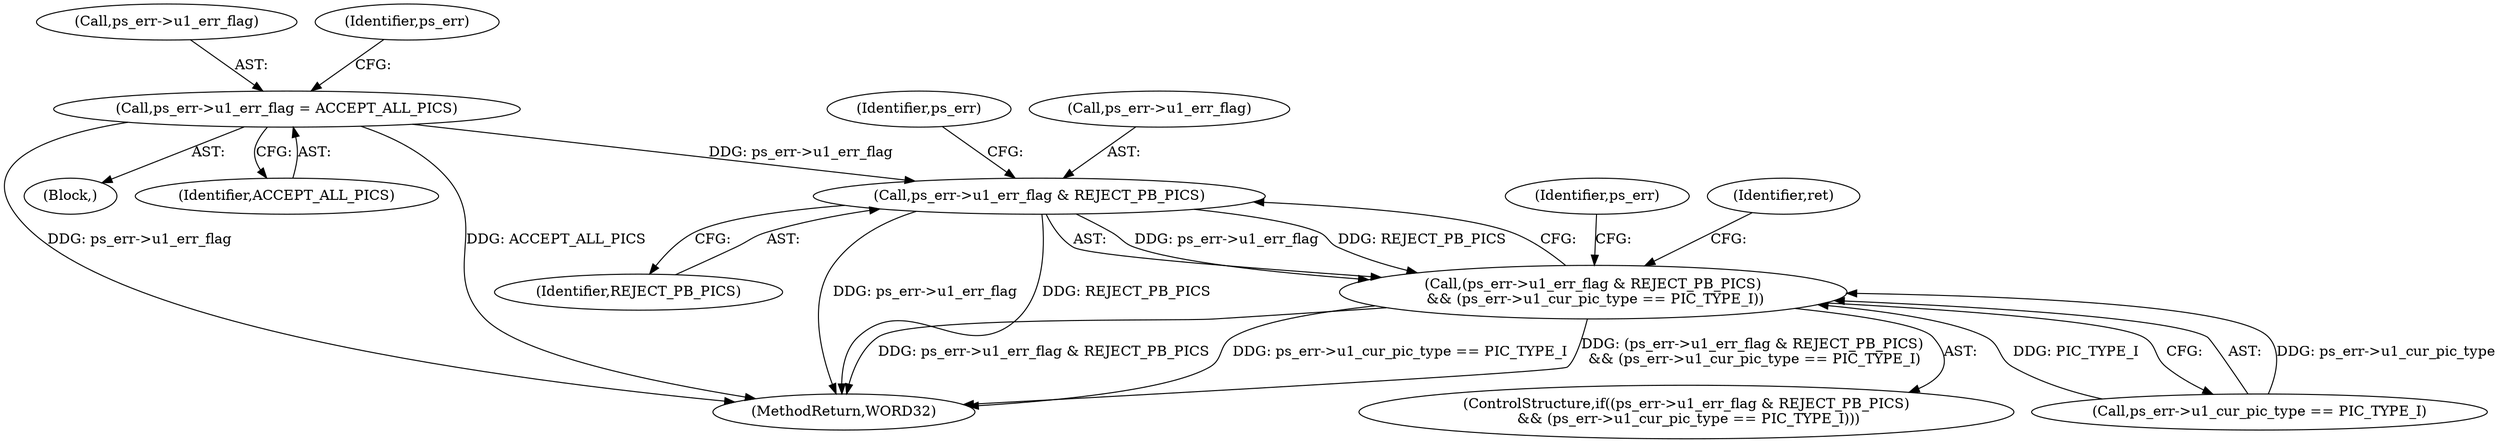 digraph "0_Android_0b23c81c3dd9ec38f7e6806a3955fed1925541a0_2@pointer" {
"1002601" [label="(Call,ps_err->u1_err_flag & REJECT_PB_PICS)"];
"1001844" [label="(Call,ps_err->u1_err_flag = ACCEPT_ALL_PICS)"];
"1002600" [label="(Call,(ps_err->u1_err_flag & REJECT_PB_PICS)\n && (ps_err->u1_cur_pic_type == PIC_TYPE_I))"];
"1002606" [label="(Call,ps_err->u1_cur_pic_type == PIC_TYPE_I)"];
"1002614" [label="(Identifier,ps_err)"];
"1002599" [label="(ControlStructure,if((ps_err->u1_err_flag & REJECT_PB_PICS)\n && (ps_err->u1_cur_pic_type == PIC_TYPE_I)))"];
"1002601" [label="(Call,ps_err->u1_err_flag & REJECT_PB_PICS)"];
"1002605" [label="(Identifier,REJECT_PB_PICS)"];
"1002608" [label="(Identifier,ps_err)"];
"1002602" [label="(Call,ps_err->u1_err_flag)"];
"1002619" [label="(MethodReturn,WORD32)"];
"1002600" [label="(Call,(ps_err->u1_err_flag & REJECT_PB_PICS)\n && (ps_err->u1_cur_pic_type == PIC_TYPE_I))"];
"1001845" [label="(Call,ps_err->u1_err_flag)"];
"1001844" [label="(Call,ps_err->u1_err_flag = ACCEPT_ALL_PICS)"];
"1001843" [label="(Block,)"];
"1002618" [label="(Identifier,ret)"];
"1001848" [label="(Identifier,ACCEPT_ALL_PICS)"];
"1001851" [label="(Identifier,ps_err)"];
"1002601" -> "1002600"  [label="AST: "];
"1002601" -> "1002605"  [label="CFG: "];
"1002602" -> "1002601"  [label="AST: "];
"1002605" -> "1002601"  [label="AST: "];
"1002608" -> "1002601"  [label="CFG: "];
"1002600" -> "1002601"  [label="CFG: "];
"1002601" -> "1002619"  [label="DDG: ps_err->u1_err_flag"];
"1002601" -> "1002619"  [label="DDG: REJECT_PB_PICS"];
"1002601" -> "1002600"  [label="DDG: ps_err->u1_err_flag"];
"1002601" -> "1002600"  [label="DDG: REJECT_PB_PICS"];
"1001844" -> "1002601"  [label="DDG: ps_err->u1_err_flag"];
"1001844" -> "1001843"  [label="AST: "];
"1001844" -> "1001848"  [label="CFG: "];
"1001845" -> "1001844"  [label="AST: "];
"1001848" -> "1001844"  [label="AST: "];
"1001851" -> "1001844"  [label="CFG: "];
"1001844" -> "1002619"  [label="DDG: ACCEPT_ALL_PICS"];
"1001844" -> "1002619"  [label="DDG: ps_err->u1_err_flag"];
"1002600" -> "1002599"  [label="AST: "];
"1002600" -> "1002606"  [label="CFG: "];
"1002606" -> "1002600"  [label="AST: "];
"1002614" -> "1002600"  [label="CFG: "];
"1002618" -> "1002600"  [label="CFG: "];
"1002600" -> "1002619"  [label="DDG: ps_err->u1_err_flag & REJECT_PB_PICS"];
"1002600" -> "1002619"  [label="DDG: ps_err->u1_cur_pic_type == PIC_TYPE_I"];
"1002600" -> "1002619"  [label="DDG: (ps_err->u1_err_flag & REJECT_PB_PICS)\n && (ps_err->u1_cur_pic_type == PIC_TYPE_I)"];
"1002606" -> "1002600"  [label="DDG: ps_err->u1_cur_pic_type"];
"1002606" -> "1002600"  [label="DDG: PIC_TYPE_I"];
}
